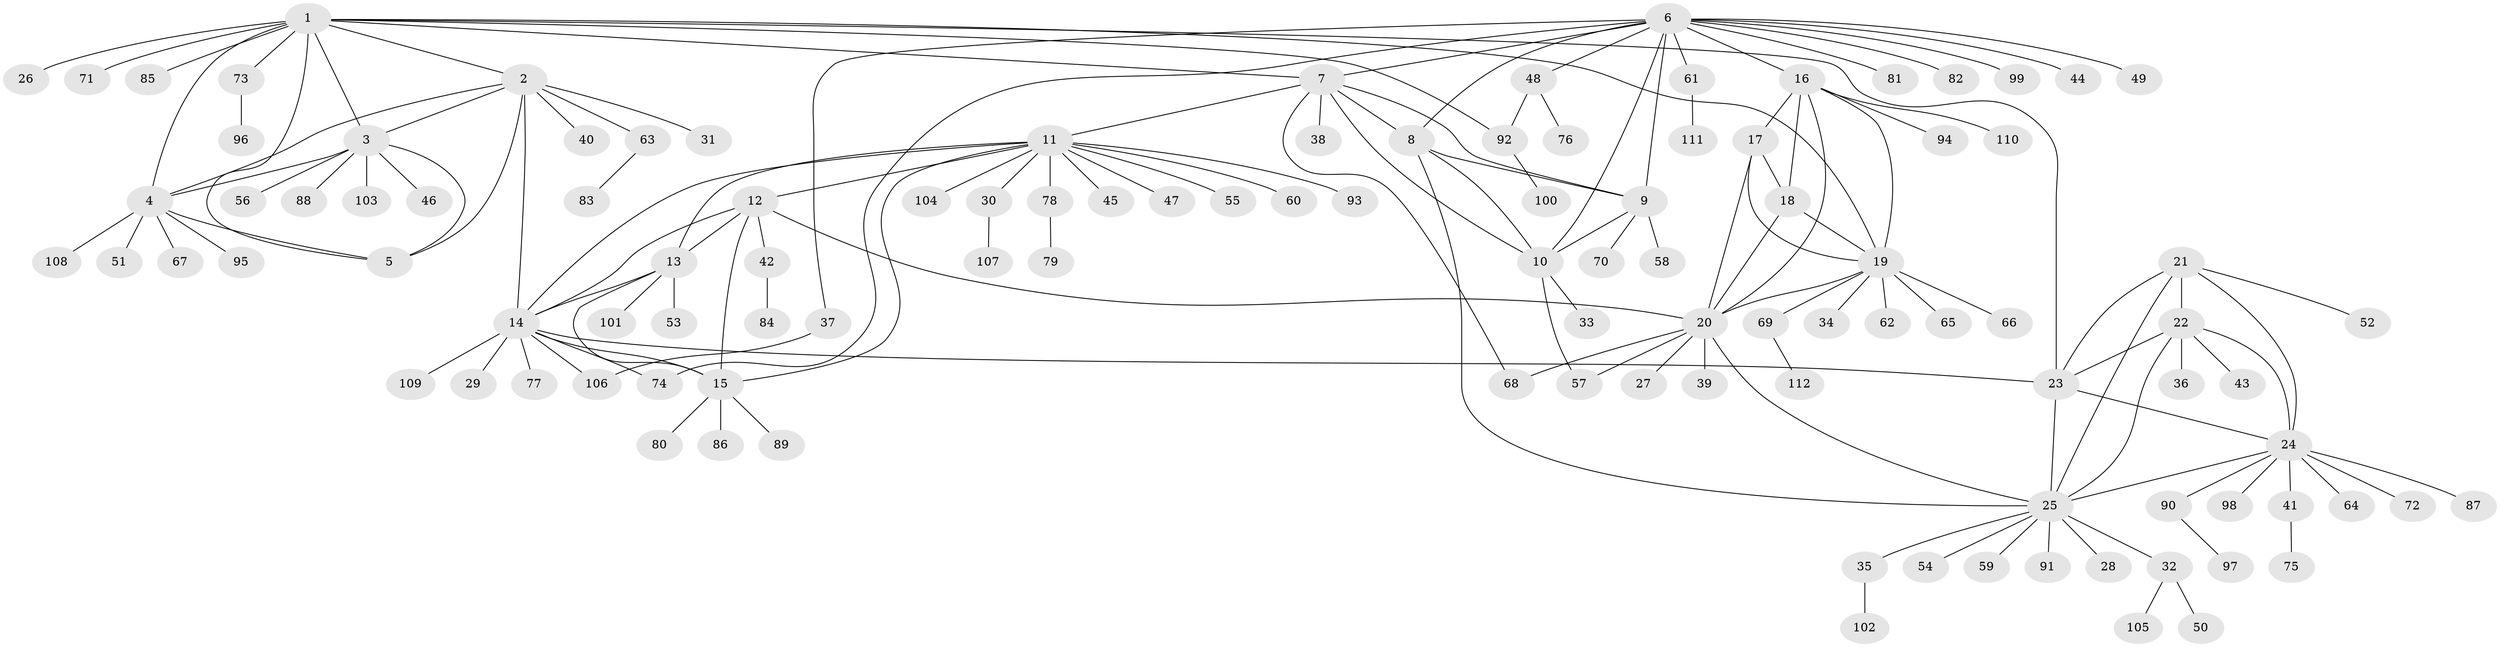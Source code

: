 // coarse degree distribution, {18: 0.030303030303030304, 1: 0.7575757575757576, 8: 0.06060606060606061, 5: 0.030303030303030304, 10: 0.030303030303030304, 2: 0.09090909090909091}
// Generated by graph-tools (version 1.1) at 2025/19/03/04/25 18:19:36]
// undirected, 112 vertices, 152 edges
graph export_dot {
graph [start="1"]
  node [color=gray90,style=filled];
  1;
  2;
  3;
  4;
  5;
  6;
  7;
  8;
  9;
  10;
  11;
  12;
  13;
  14;
  15;
  16;
  17;
  18;
  19;
  20;
  21;
  22;
  23;
  24;
  25;
  26;
  27;
  28;
  29;
  30;
  31;
  32;
  33;
  34;
  35;
  36;
  37;
  38;
  39;
  40;
  41;
  42;
  43;
  44;
  45;
  46;
  47;
  48;
  49;
  50;
  51;
  52;
  53;
  54;
  55;
  56;
  57;
  58;
  59;
  60;
  61;
  62;
  63;
  64;
  65;
  66;
  67;
  68;
  69;
  70;
  71;
  72;
  73;
  74;
  75;
  76;
  77;
  78;
  79;
  80;
  81;
  82;
  83;
  84;
  85;
  86;
  87;
  88;
  89;
  90;
  91;
  92;
  93;
  94;
  95;
  96;
  97;
  98;
  99;
  100;
  101;
  102;
  103;
  104;
  105;
  106;
  107;
  108;
  109;
  110;
  111;
  112;
  1 -- 2;
  1 -- 3;
  1 -- 4;
  1 -- 5;
  1 -- 7;
  1 -- 19;
  1 -- 23;
  1 -- 26;
  1 -- 71;
  1 -- 73;
  1 -- 85;
  1 -- 92;
  2 -- 3;
  2 -- 4;
  2 -- 5;
  2 -- 14;
  2 -- 31;
  2 -- 40;
  2 -- 63;
  3 -- 4;
  3 -- 5;
  3 -- 46;
  3 -- 56;
  3 -- 88;
  3 -- 103;
  4 -- 5;
  4 -- 51;
  4 -- 67;
  4 -- 95;
  4 -- 108;
  6 -- 7;
  6 -- 8;
  6 -- 9;
  6 -- 10;
  6 -- 16;
  6 -- 37;
  6 -- 44;
  6 -- 48;
  6 -- 49;
  6 -- 61;
  6 -- 74;
  6 -- 81;
  6 -- 82;
  6 -- 99;
  7 -- 8;
  7 -- 9;
  7 -- 10;
  7 -- 11;
  7 -- 38;
  7 -- 68;
  8 -- 9;
  8 -- 10;
  8 -- 25;
  9 -- 10;
  9 -- 58;
  9 -- 70;
  10 -- 33;
  10 -- 57;
  11 -- 12;
  11 -- 13;
  11 -- 14;
  11 -- 15;
  11 -- 30;
  11 -- 45;
  11 -- 47;
  11 -- 55;
  11 -- 60;
  11 -- 78;
  11 -- 93;
  11 -- 104;
  12 -- 13;
  12 -- 14;
  12 -- 15;
  12 -- 20;
  12 -- 42;
  13 -- 14;
  13 -- 15;
  13 -- 53;
  13 -- 101;
  14 -- 15;
  14 -- 23;
  14 -- 29;
  14 -- 74;
  14 -- 77;
  14 -- 106;
  14 -- 109;
  15 -- 80;
  15 -- 86;
  15 -- 89;
  16 -- 17;
  16 -- 18;
  16 -- 19;
  16 -- 20;
  16 -- 94;
  16 -- 110;
  17 -- 18;
  17 -- 19;
  17 -- 20;
  18 -- 19;
  18 -- 20;
  19 -- 20;
  19 -- 34;
  19 -- 62;
  19 -- 65;
  19 -- 66;
  19 -- 69;
  20 -- 25;
  20 -- 27;
  20 -- 39;
  20 -- 57;
  20 -- 68;
  21 -- 22;
  21 -- 23;
  21 -- 24;
  21 -- 25;
  21 -- 52;
  22 -- 23;
  22 -- 24;
  22 -- 25;
  22 -- 36;
  22 -- 43;
  23 -- 24;
  23 -- 25;
  24 -- 25;
  24 -- 41;
  24 -- 64;
  24 -- 72;
  24 -- 87;
  24 -- 90;
  24 -- 98;
  25 -- 28;
  25 -- 32;
  25 -- 35;
  25 -- 54;
  25 -- 59;
  25 -- 91;
  30 -- 107;
  32 -- 50;
  32 -- 105;
  35 -- 102;
  37 -- 106;
  41 -- 75;
  42 -- 84;
  48 -- 76;
  48 -- 92;
  61 -- 111;
  63 -- 83;
  69 -- 112;
  73 -- 96;
  78 -- 79;
  90 -- 97;
  92 -- 100;
}
